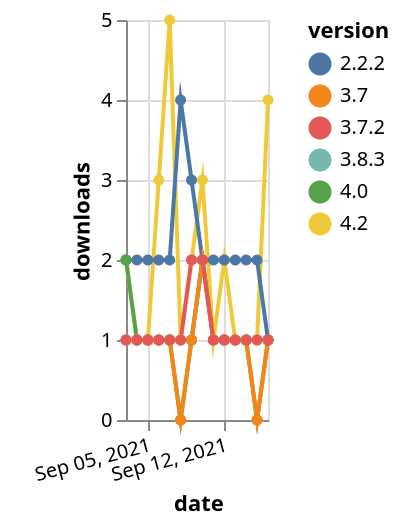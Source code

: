 {"$schema": "https://vega.github.io/schema/vega-lite/v5.json", "description": "A simple bar chart with embedded data.", "data": {"values": [{"date": "2021-09-03", "total": 155, "delta": 1, "version": "3.8.3"}, {"date": "2021-09-04", "total": 156, "delta": 1, "version": "3.8.3"}, {"date": "2021-09-05", "total": 157, "delta": 1, "version": "3.8.3"}, {"date": "2021-09-06", "total": 158, "delta": 1, "version": "3.8.3"}, {"date": "2021-09-07", "total": 159, "delta": 1, "version": "3.8.3"}, {"date": "2021-09-08", "total": 160, "delta": 1, "version": "3.8.3"}, {"date": "2021-09-09", "total": 161, "delta": 1, "version": "3.8.3"}, {"date": "2021-09-10", "total": 163, "delta": 2, "version": "3.8.3"}, {"date": "2021-09-11", "total": 164, "delta": 1, "version": "3.8.3"}, {"date": "2021-09-12", "total": 165, "delta": 1, "version": "3.8.3"}, {"date": "2021-09-13", "total": 166, "delta": 1, "version": "3.8.3"}, {"date": "2021-09-14", "total": 167, "delta": 1, "version": "3.8.3"}, {"date": "2021-09-15", "total": 168, "delta": 1, "version": "3.8.3"}, {"date": "2021-09-16", "total": 169, "delta": 1, "version": "3.8.3"}, {"date": "2021-09-03", "total": 358, "delta": 2, "version": "4.2"}, {"date": "2021-09-04", "total": 359, "delta": 1, "version": "4.2"}, {"date": "2021-09-05", "total": 360, "delta": 1, "version": "4.2"}, {"date": "2021-09-06", "total": 363, "delta": 3, "version": "4.2"}, {"date": "2021-09-07", "total": 368, "delta": 5, "version": "4.2"}, {"date": "2021-09-08", "total": 369, "delta": 1, "version": "4.2"}, {"date": "2021-09-09", "total": 371, "delta": 2, "version": "4.2"}, {"date": "2021-09-10", "total": 374, "delta": 3, "version": "4.2"}, {"date": "2021-09-11", "total": 375, "delta": 1, "version": "4.2"}, {"date": "2021-09-12", "total": 377, "delta": 2, "version": "4.2"}, {"date": "2021-09-13", "total": 378, "delta": 1, "version": "4.2"}, {"date": "2021-09-14", "total": 379, "delta": 1, "version": "4.2"}, {"date": "2021-09-15", "total": 380, "delta": 1, "version": "4.2"}, {"date": "2021-09-16", "total": 384, "delta": 4, "version": "4.2"}, {"date": "2021-09-03", "total": 2854, "delta": 2, "version": "2.2.2"}, {"date": "2021-09-04", "total": 2856, "delta": 2, "version": "2.2.2"}, {"date": "2021-09-05", "total": 2858, "delta": 2, "version": "2.2.2"}, {"date": "2021-09-06", "total": 2860, "delta": 2, "version": "2.2.2"}, {"date": "2021-09-07", "total": 2862, "delta": 2, "version": "2.2.2"}, {"date": "2021-09-08", "total": 2866, "delta": 4, "version": "2.2.2"}, {"date": "2021-09-09", "total": 2869, "delta": 3, "version": "2.2.2"}, {"date": "2021-09-10", "total": 2871, "delta": 2, "version": "2.2.2"}, {"date": "2021-09-11", "total": 2873, "delta": 2, "version": "2.2.2"}, {"date": "2021-09-12", "total": 2875, "delta": 2, "version": "2.2.2"}, {"date": "2021-09-13", "total": 2877, "delta": 2, "version": "2.2.2"}, {"date": "2021-09-14", "total": 2879, "delta": 2, "version": "2.2.2"}, {"date": "2021-09-15", "total": 2881, "delta": 2, "version": "2.2.2"}, {"date": "2021-09-16", "total": 2882, "delta": 1, "version": "2.2.2"}, {"date": "2021-09-03", "total": 191, "delta": 2, "version": "4.0"}, {"date": "2021-09-04", "total": 192, "delta": 1, "version": "4.0"}, {"date": "2021-09-05", "total": 193, "delta": 1, "version": "4.0"}, {"date": "2021-09-06", "total": 194, "delta": 1, "version": "4.0"}, {"date": "2021-09-07", "total": 195, "delta": 1, "version": "4.0"}, {"date": "2021-09-08", "total": 195, "delta": 0, "version": "4.0"}, {"date": "2021-09-09", "total": 196, "delta": 1, "version": "4.0"}, {"date": "2021-09-10", "total": 198, "delta": 2, "version": "4.0"}, {"date": "2021-09-11", "total": 199, "delta": 1, "version": "4.0"}, {"date": "2021-09-12", "total": 200, "delta": 1, "version": "4.0"}, {"date": "2021-09-13", "total": 201, "delta": 1, "version": "4.0"}, {"date": "2021-09-14", "total": 202, "delta": 1, "version": "4.0"}, {"date": "2021-09-15", "total": 202, "delta": 0, "version": "4.0"}, {"date": "2021-09-16", "total": 203, "delta": 1, "version": "4.0"}, {"date": "2021-09-03", "total": 199, "delta": 1, "version": "3.7"}, {"date": "2021-09-04", "total": 200, "delta": 1, "version": "3.7"}, {"date": "2021-09-05", "total": 201, "delta": 1, "version": "3.7"}, {"date": "2021-09-06", "total": 202, "delta": 1, "version": "3.7"}, {"date": "2021-09-07", "total": 203, "delta": 1, "version": "3.7"}, {"date": "2021-09-08", "total": 203, "delta": 0, "version": "3.7"}, {"date": "2021-09-09", "total": 204, "delta": 1, "version": "3.7"}, {"date": "2021-09-10", "total": 206, "delta": 2, "version": "3.7"}, {"date": "2021-09-11", "total": 207, "delta": 1, "version": "3.7"}, {"date": "2021-09-12", "total": 208, "delta": 1, "version": "3.7"}, {"date": "2021-09-13", "total": 209, "delta": 1, "version": "3.7"}, {"date": "2021-09-14", "total": 210, "delta": 1, "version": "3.7"}, {"date": "2021-09-15", "total": 210, "delta": 0, "version": "3.7"}, {"date": "2021-09-16", "total": 211, "delta": 1, "version": "3.7"}, {"date": "2021-09-03", "total": 225, "delta": 1, "version": "3.7.2"}, {"date": "2021-09-04", "total": 226, "delta": 1, "version": "3.7.2"}, {"date": "2021-09-05", "total": 227, "delta": 1, "version": "3.7.2"}, {"date": "2021-09-06", "total": 228, "delta": 1, "version": "3.7.2"}, {"date": "2021-09-07", "total": 229, "delta": 1, "version": "3.7.2"}, {"date": "2021-09-08", "total": 230, "delta": 1, "version": "3.7.2"}, {"date": "2021-09-09", "total": 232, "delta": 2, "version": "3.7.2"}, {"date": "2021-09-10", "total": 234, "delta": 2, "version": "3.7.2"}, {"date": "2021-09-11", "total": 235, "delta": 1, "version": "3.7.2"}, {"date": "2021-09-12", "total": 236, "delta": 1, "version": "3.7.2"}, {"date": "2021-09-13", "total": 237, "delta": 1, "version": "3.7.2"}, {"date": "2021-09-14", "total": 238, "delta": 1, "version": "3.7.2"}, {"date": "2021-09-15", "total": 239, "delta": 1, "version": "3.7.2"}, {"date": "2021-09-16", "total": 240, "delta": 1, "version": "3.7.2"}]}, "width": "container", "mark": {"type": "line", "point": {"filled": true}}, "encoding": {"x": {"field": "date", "type": "temporal", "timeUnit": "yearmonthdate", "title": "date", "axis": {"labelAngle": -15}}, "y": {"field": "delta", "type": "quantitative", "title": "downloads"}, "color": {"field": "version", "type": "nominal"}, "tooltip": {"field": "delta"}}}